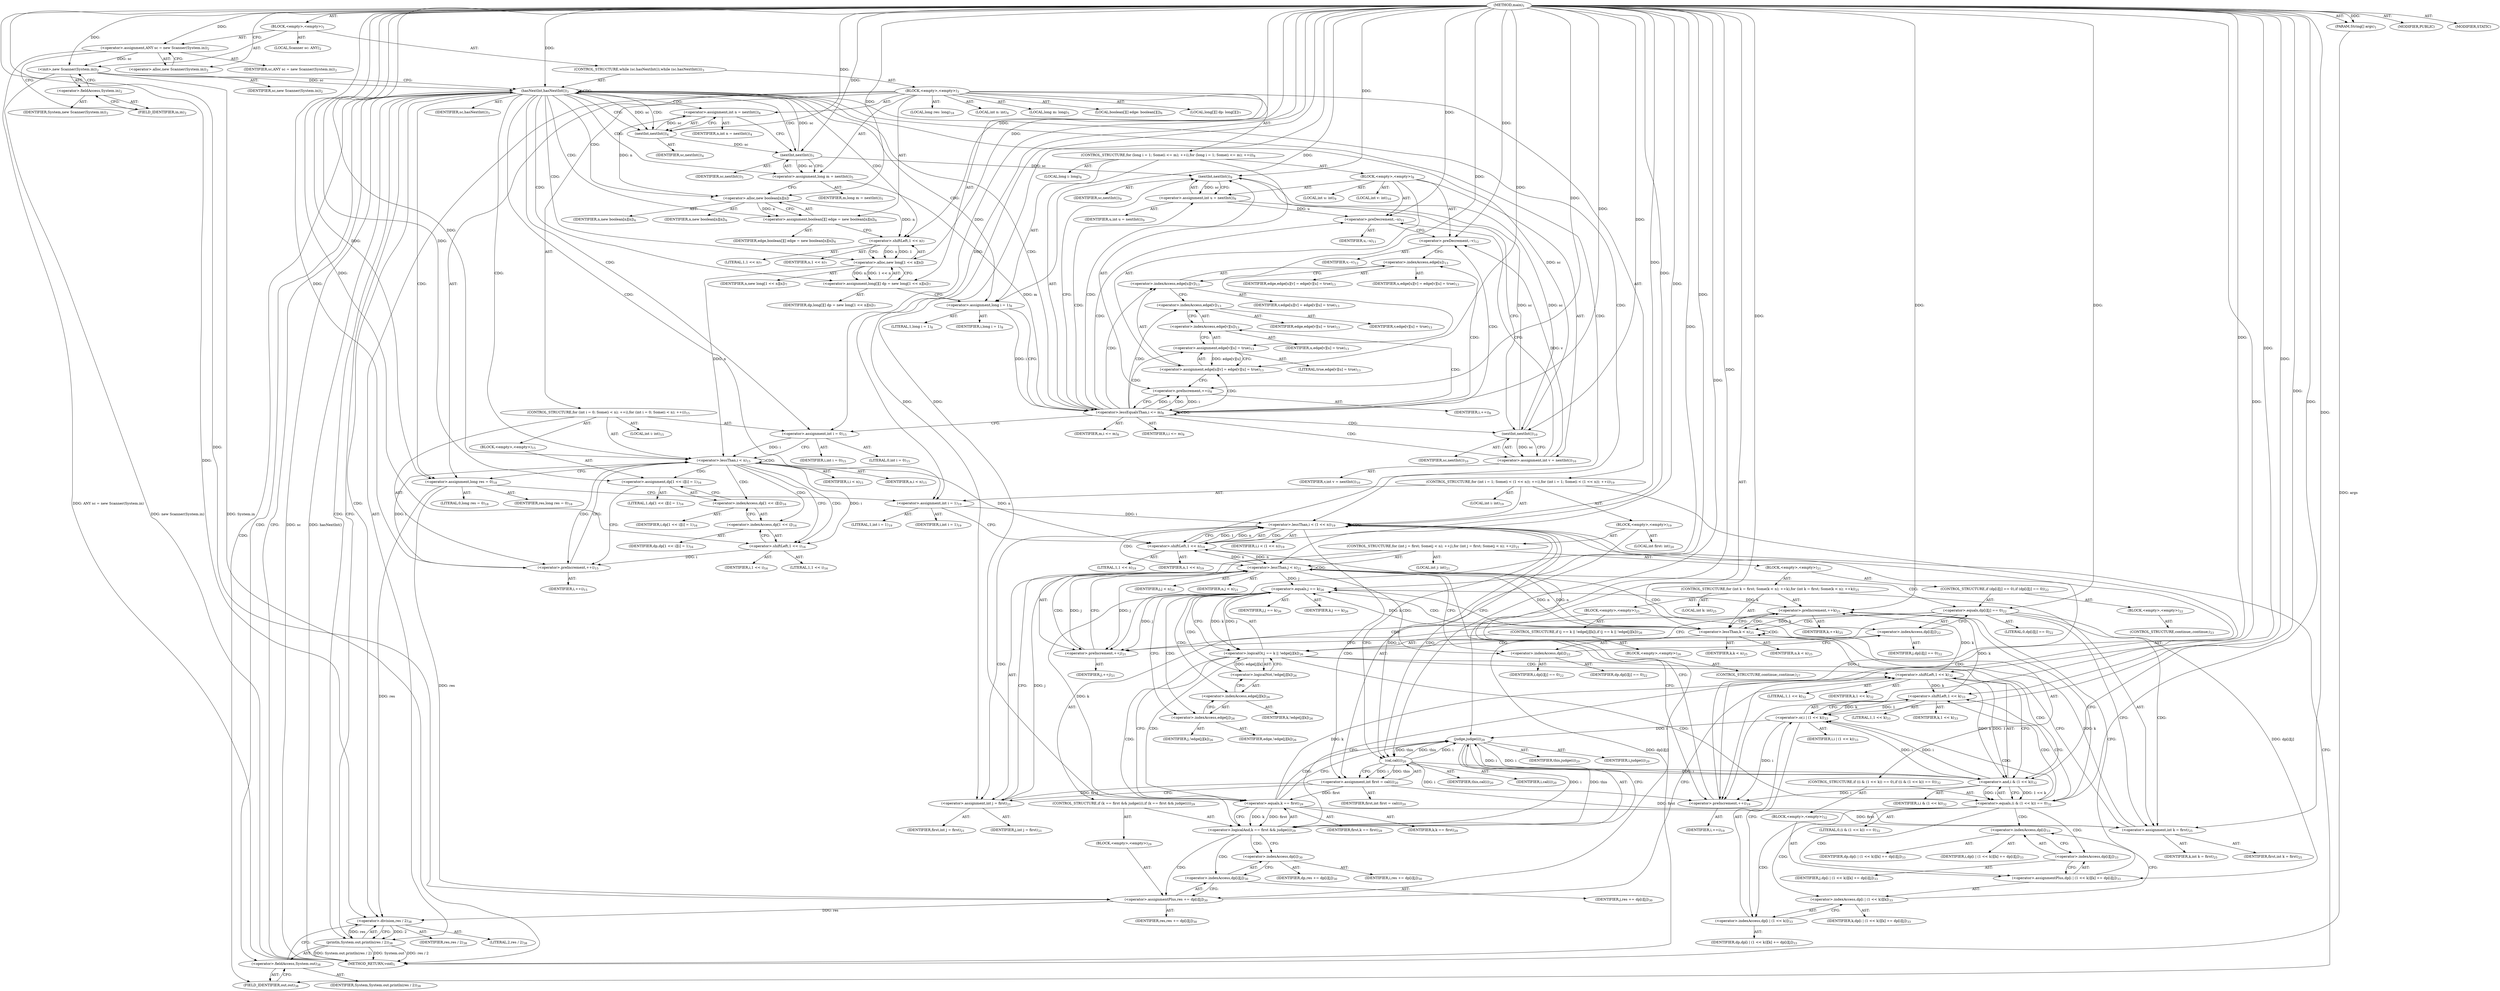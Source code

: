 digraph "main" {  
"19" [label = <(METHOD,main)<SUB>1</SUB>> ]
"20" [label = <(PARAM,String[] args)<SUB>1</SUB>> ]
"21" [label = <(BLOCK,&lt;empty&gt;,&lt;empty&gt;)<SUB>1</SUB>> ]
"4" [label = <(LOCAL,Scanner sc: ANY)<SUB>2</SUB>> ]
"22" [label = <(&lt;operator&gt;.assignment,ANY sc = new Scanner(System.in))<SUB>2</SUB>> ]
"23" [label = <(IDENTIFIER,sc,ANY sc = new Scanner(System.in))<SUB>2</SUB>> ]
"24" [label = <(&lt;operator&gt;.alloc,new Scanner(System.in))<SUB>2</SUB>> ]
"25" [label = <(&lt;init&gt;,new Scanner(System.in))<SUB>2</SUB>> ]
"3" [label = <(IDENTIFIER,sc,new Scanner(System.in))<SUB>2</SUB>> ]
"26" [label = <(&lt;operator&gt;.fieldAccess,System.in)<SUB>2</SUB>> ]
"27" [label = <(IDENTIFIER,System,new Scanner(System.in))<SUB>2</SUB>> ]
"28" [label = <(FIELD_IDENTIFIER,in,in)<SUB>2</SUB>> ]
"29" [label = <(CONTROL_STRUCTURE,while (sc.hasNextInt()),while (sc.hasNextInt()))<SUB>3</SUB>> ]
"30" [label = <(hasNextInt,hasNextInt())<SUB>3</SUB>> ]
"31" [label = <(IDENTIFIER,sc,hasNextInt())<SUB>3</SUB>> ]
"32" [label = <(BLOCK,&lt;empty&gt;,&lt;empty&gt;)<SUB>3</SUB>> ]
"33" [label = <(LOCAL,int n: int)<SUB>4</SUB>> ]
"34" [label = <(&lt;operator&gt;.assignment,int n = nextInt())<SUB>4</SUB>> ]
"35" [label = <(IDENTIFIER,n,int n = nextInt())<SUB>4</SUB>> ]
"36" [label = <(nextInt,nextInt())<SUB>4</SUB>> ]
"37" [label = <(IDENTIFIER,sc,nextInt())<SUB>4</SUB>> ]
"38" [label = <(LOCAL,long m: long)<SUB>5</SUB>> ]
"39" [label = <(&lt;operator&gt;.assignment,long m = nextInt())<SUB>5</SUB>> ]
"40" [label = <(IDENTIFIER,m,long m = nextInt())<SUB>5</SUB>> ]
"41" [label = <(nextInt,nextInt())<SUB>5</SUB>> ]
"42" [label = <(IDENTIFIER,sc,nextInt())<SUB>5</SUB>> ]
"43" [label = <(LOCAL,boolean[][] edge: boolean[][])<SUB>6</SUB>> ]
"44" [label = <(&lt;operator&gt;.assignment,boolean[][] edge = new boolean[n][n])<SUB>6</SUB>> ]
"45" [label = <(IDENTIFIER,edge,boolean[][] edge = new boolean[n][n])<SUB>6</SUB>> ]
"46" [label = <(&lt;operator&gt;.alloc,new boolean[n][n])> ]
"47" [label = <(IDENTIFIER,n,new boolean[n][n])<SUB>6</SUB>> ]
"48" [label = <(IDENTIFIER,n,new boolean[n][n])<SUB>6</SUB>> ]
"49" [label = <(LOCAL,long[][] dp: long[][])<SUB>7</SUB>> ]
"50" [label = <(&lt;operator&gt;.assignment,long[][] dp = new long[1 &lt;&lt; n][n])<SUB>7</SUB>> ]
"51" [label = <(IDENTIFIER,dp,long[][] dp = new long[1 &lt;&lt; n][n])<SUB>7</SUB>> ]
"52" [label = <(&lt;operator&gt;.alloc,new long[1 &lt;&lt; n][n])> ]
"53" [label = <(&lt;operator&gt;.shiftLeft,1 &lt;&lt; n)<SUB>7</SUB>> ]
"54" [label = <(LITERAL,1,1 &lt;&lt; n)<SUB>7</SUB>> ]
"55" [label = <(IDENTIFIER,n,1 &lt;&lt; n)<SUB>7</SUB>> ]
"56" [label = <(IDENTIFIER,n,new long[1 &lt;&lt; n][n])<SUB>7</SUB>> ]
"57" [label = <(CONTROL_STRUCTURE,for (long i = 1; Some(i &lt;= m); ++i),for (long i = 1; Some(i &lt;= m); ++i))<SUB>8</SUB>> ]
"58" [label = <(LOCAL,long i: long)<SUB>8</SUB>> ]
"59" [label = <(&lt;operator&gt;.assignment,long i = 1)<SUB>8</SUB>> ]
"60" [label = <(IDENTIFIER,i,long i = 1)<SUB>8</SUB>> ]
"61" [label = <(LITERAL,1,long i = 1)<SUB>8</SUB>> ]
"62" [label = <(&lt;operator&gt;.lessEqualsThan,i &lt;= m)<SUB>8</SUB>> ]
"63" [label = <(IDENTIFIER,i,i &lt;= m)<SUB>8</SUB>> ]
"64" [label = <(IDENTIFIER,m,i &lt;= m)<SUB>8</SUB>> ]
"65" [label = <(&lt;operator&gt;.preIncrement,++i)<SUB>8</SUB>> ]
"66" [label = <(IDENTIFIER,i,++i)<SUB>8</SUB>> ]
"67" [label = <(BLOCK,&lt;empty&gt;,&lt;empty&gt;)<SUB>8</SUB>> ]
"68" [label = <(LOCAL,int u: int)<SUB>9</SUB>> ]
"69" [label = <(&lt;operator&gt;.assignment,int u = nextInt())<SUB>9</SUB>> ]
"70" [label = <(IDENTIFIER,u,int u = nextInt())<SUB>9</SUB>> ]
"71" [label = <(nextInt,nextInt())<SUB>9</SUB>> ]
"72" [label = <(IDENTIFIER,sc,nextInt())<SUB>9</SUB>> ]
"73" [label = <(LOCAL,int v: int)<SUB>10</SUB>> ]
"74" [label = <(&lt;operator&gt;.assignment,int v = nextInt())<SUB>10</SUB>> ]
"75" [label = <(IDENTIFIER,v,int v = nextInt())<SUB>10</SUB>> ]
"76" [label = <(nextInt,nextInt())<SUB>10</SUB>> ]
"77" [label = <(IDENTIFIER,sc,nextInt())<SUB>10</SUB>> ]
"78" [label = <(&lt;operator&gt;.preDecrement,--u)<SUB>11</SUB>> ]
"79" [label = <(IDENTIFIER,u,--u)<SUB>11</SUB>> ]
"80" [label = <(&lt;operator&gt;.preDecrement,--v)<SUB>12</SUB>> ]
"81" [label = <(IDENTIFIER,v,--v)<SUB>12</SUB>> ]
"82" [label = <(&lt;operator&gt;.assignment,edge[u][v] = edge[v][u] = true)<SUB>13</SUB>> ]
"83" [label = <(&lt;operator&gt;.indexAccess,edge[u][v])<SUB>13</SUB>> ]
"84" [label = <(&lt;operator&gt;.indexAccess,edge[u])<SUB>13</SUB>> ]
"85" [label = <(IDENTIFIER,edge,edge[u][v] = edge[v][u] = true)<SUB>13</SUB>> ]
"86" [label = <(IDENTIFIER,u,edge[u][v] = edge[v][u] = true)<SUB>13</SUB>> ]
"87" [label = <(IDENTIFIER,v,edge[u][v] = edge[v][u] = true)<SUB>13</SUB>> ]
"88" [label = <(&lt;operator&gt;.assignment,edge[v][u] = true)<SUB>13</SUB>> ]
"89" [label = <(&lt;operator&gt;.indexAccess,edge[v][u])<SUB>13</SUB>> ]
"90" [label = <(&lt;operator&gt;.indexAccess,edge[v])<SUB>13</SUB>> ]
"91" [label = <(IDENTIFIER,edge,edge[v][u] = true)<SUB>13</SUB>> ]
"92" [label = <(IDENTIFIER,v,edge[v][u] = true)<SUB>13</SUB>> ]
"93" [label = <(IDENTIFIER,u,edge[v][u] = true)<SUB>13</SUB>> ]
"94" [label = <(LITERAL,true,edge[v][u] = true)<SUB>13</SUB>> ]
"95" [label = <(CONTROL_STRUCTURE,for (int i = 0; Some(i &lt; n); ++i),for (int i = 0; Some(i &lt; n); ++i))<SUB>15</SUB>> ]
"96" [label = <(LOCAL,int i: int)<SUB>15</SUB>> ]
"97" [label = <(&lt;operator&gt;.assignment,int i = 0)<SUB>15</SUB>> ]
"98" [label = <(IDENTIFIER,i,int i = 0)<SUB>15</SUB>> ]
"99" [label = <(LITERAL,0,int i = 0)<SUB>15</SUB>> ]
"100" [label = <(&lt;operator&gt;.lessThan,i &lt; n)<SUB>15</SUB>> ]
"101" [label = <(IDENTIFIER,i,i &lt; n)<SUB>15</SUB>> ]
"102" [label = <(IDENTIFIER,n,i &lt; n)<SUB>15</SUB>> ]
"103" [label = <(&lt;operator&gt;.preIncrement,++i)<SUB>15</SUB>> ]
"104" [label = <(IDENTIFIER,i,++i)<SUB>15</SUB>> ]
"105" [label = <(BLOCK,&lt;empty&gt;,&lt;empty&gt;)<SUB>15</SUB>> ]
"106" [label = <(&lt;operator&gt;.assignment,dp[1 &lt;&lt; i][i] = 1)<SUB>16</SUB>> ]
"107" [label = <(&lt;operator&gt;.indexAccess,dp[1 &lt;&lt; i][i])<SUB>16</SUB>> ]
"108" [label = <(&lt;operator&gt;.indexAccess,dp[1 &lt;&lt; i])<SUB>16</SUB>> ]
"109" [label = <(IDENTIFIER,dp,dp[1 &lt;&lt; i][i] = 1)<SUB>16</SUB>> ]
"110" [label = <(&lt;operator&gt;.shiftLeft,1 &lt;&lt; i)<SUB>16</SUB>> ]
"111" [label = <(LITERAL,1,1 &lt;&lt; i)<SUB>16</SUB>> ]
"112" [label = <(IDENTIFIER,i,1 &lt;&lt; i)<SUB>16</SUB>> ]
"113" [label = <(IDENTIFIER,i,dp[1 &lt;&lt; i][i] = 1)<SUB>16</SUB>> ]
"114" [label = <(LITERAL,1,dp[1 &lt;&lt; i][i] = 1)<SUB>16</SUB>> ]
"115" [label = <(LOCAL,long res: long)<SUB>18</SUB>> ]
"116" [label = <(&lt;operator&gt;.assignment,long res = 0)<SUB>18</SUB>> ]
"117" [label = <(IDENTIFIER,res,long res = 0)<SUB>18</SUB>> ]
"118" [label = <(LITERAL,0,long res = 0)<SUB>18</SUB>> ]
"119" [label = <(CONTROL_STRUCTURE,for (int i = 1; Some(i &lt; (1 &lt;&lt; n)); ++i),for (int i = 1; Some(i &lt; (1 &lt;&lt; n)); ++i))<SUB>19</SUB>> ]
"120" [label = <(LOCAL,int i: int)<SUB>19</SUB>> ]
"121" [label = <(&lt;operator&gt;.assignment,int i = 1)<SUB>19</SUB>> ]
"122" [label = <(IDENTIFIER,i,int i = 1)<SUB>19</SUB>> ]
"123" [label = <(LITERAL,1,int i = 1)<SUB>19</SUB>> ]
"124" [label = <(&lt;operator&gt;.lessThan,i &lt; (1 &lt;&lt; n))<SUB>19</SUB>> ]
"125" [label = <(IDENTIFIER,i,i &lt; (1 &lt;&lt; n))<SUB>19</SUB>> ]
"126" [label = <(&lt;operator&gt;.shiftLeft,1 &lt;&lt; n)<SUB>19</SUB>> ]
"127" [label = <(LITERAL,1,1 &lt;&lt; n)<SUB>19</SUB>> ]
"128" [label = <(IDENTIFIER,n,1 &lt;&lt; n)<SUB>19</SUB>> ]
"129" [label = <(&lt;operator&gt;.preIncrement,++i)<SUB>19</SUB>> ]
"130" [label = <(IDENTIFIER,i,++i)<SUB>19</SUB>> ]
"131" [label = <(BLOCK,&lt;empty&gt;,&lt;empty&gt;)<SUB>19</SUB>> ]
"132" [label = <(LOCAL,int first: int)<SUB>20</SUB>> ]
"133" [label = <(&lt;operator&gt;.assignment,int first = cal(i))<SUB>20</SUB>> ]
"134" [label = <(IDENTIFIER,first,int first = cal(i))<SUB>20</SUB>> ]
"135" [label = <(cal,cal(i))<SUB>20</SUB>> ]
"136" [label = <(IDENTIFIER,this,cal(i))<SUB>20</SUB>> ]
"137" [label = <(IDENTIFIER,i,cal(i))<SUB>20</SUB>> ]
"138" [label = <(CONTROL_STRUCTURE,for (int j = first; Some(j &lt; n); ++j),for (int j = first; Some(j &lt; n); ++j))<SUB>21</SUB>> ]
"139" [label = <(LOCAL,int j: int)<SUB>21</SUB>> ]
"140" [label = <(&lt;operator&gt;.assignment,int j = first)<SUB>21</SUB>> ]
"141" [label = <(IDENTIFIER,j,int j = first)<SUB>21</SUB>> ]
"142" [label = <(IDENTIFIER,first,int j = first)<SUB>21</SUB>> ]
"143" [label = <(&lt;operator&gt;.lessThan,j &lt; n)<SUB>21</SUB>> ]
"144" [label = <(IDENTIFIER,j,j &lt; n)<SUB>21</SUB>> ]
"145" [label = <(IDENTIFIER,n,j &lt; n)<SUB>21</SUB>> ]
"146" [label = <(&lt;operator&gt;.preIncrement,++j)<SUB>21</SUB>> ]
"147" [label = <(IDENTIFIER,j,++j)<SUB>21</SUB>> ]
"148" [label = <(BLOCK,&lt;empty&gt;,&lt;empty&gt;)<SUB>21</SUB>> ]
"149" [label = <(CONTROL_STRUCTURE,if (dp[i][j] == 0),if (dp[i][j] == 0))<SUB>22</SUB>> ]
"150" [label = <(&lt;operator&gt;.equals,dp[i][j] == 0)<SUB>22</SUB>> ]
"151" [label = <(&lt;operator&gt;.indexAccess,dp[i][j])<SUB>22</SUB>> ]
"152" [label = <(&lt;operator&gt;.indexAccess,dp[i])<SUB>22</SUB>> ]
"153" [label = <(IDENTIFIER,dp,dp[i][j] == 0)<SUB>22</SUB>> ]
"154" [label = <(IDENTIFIER,i,dp[i][j] == 0)<SUB>22</SUB>> ]
"155" [label = <(IDENTIFIER,j,dp[i][j] == 0)<SUB>22</SUB>> ]
"156" [label = <(LITERAL,0,dp[i][j] == 0)<SUB>22</SUB>> ]
"157" [label = <(BLOCK,&lt;empty&gt;,&lt;empty&gt;)<SUB>22</SUB>> ]
"158" [label = <(CONTROL_STRUCTURE,continue;,continue;)<SUB>23</SUB>> ]
"159" [label = <(CONTROL_STRUCTURE,for (int k = first; Some(k &lt; n); ++k),for (int k = first; Some(k &lt; n); ++k))<SUB>25</SUB>> ]
"160" [label = <(LOCAL,int k: int)<SUB>25</SUB>> ]
"161" [label = <(&lt;operator&gt;.assignment,int k = first)<SUB>25</SUB>> ]
"162" [label = <(IDENTIFIER,k,int k = first)<SUB>25</SUB>> ]
"163" [label = <(IDENTIFIER,first,int k = first)<SUB>25</SUB>> ]
"164" [label = <(&lt;operator&gt;.lessThan,k &lt; n)<SUB>25</SUB>> ]
"165" [label = <(IDENTIFIER,k,k &lt; n)<SUB>25</SUB>> ]
"166" [label = <(IDENTIFIER,n,k &lt; n)<SUB>25</SUB>> ]
"167" [label = <(&lt;operator&gt;.preIncrement,++k)<SUB>25</SUB>> ]
"168" [label = <(IDENTIFIER,k,++k)<SUB>25</SUB>> ]
"169" [label = <(BLOCK,&lt;empty&gt;,&lt;empty&gt;)<SUB>25</SUB>> ]
"170" [label = <(CONTROL_STRUCTURE,if (j == k || !edge[j][k]),if (j == k || !edge[j][k]))<SUB>26</SUB>> ]
"171" [label = <(&lt;operator&gt;.logicalOr,j == k || !edge[j][k])<SUB>26</SUB>> ]
"172" [label = <(&lt;operator&gt;.equals,j == k)<SUB>26</SUB>> ]
"173" [label = <(IDENTIFIER,j,j == k)<SUB>26</SUB>> ]
"174" [label = <(IDENTIFIER,k,j == k)<SUB>26</SUB>> ]
"175" [label = <(&lt;operator&gt;.logicalNot,!edge[j][k])<SUB>26</SUB>> ]
"176" [label = <(&lt;operator&gt;.indexAccess,edge[j][k])<SUB>26</SUB>> ]
"177" [label = <(&lt;operator&gt;.indexAccess,edge[j])<SUB>26</SUB>> ]
"178" [label = <(IDENTIFIER,edge,!edge[j][k])<SUB>26</SUB>> ]
"179" [label = <(IDENTIFIER,j,!edge[j][k])<SUB>26</SUB>> ]
"180" [label = <(IDENTIFIER,k,!edge[j][k])<SUB>26</SUB>> ]
"181" [label = <(BLOCK,&lt;empty&gt;,&lt;empty&gt;)<SUB>26</SUB>> ]
"182" [label = <(CONTROL_STRUCTURE,continue;,continue;)<SUB>27</SUB>> ]
"183" [label = <(CONTROL_STRUCTURE,if (k == first &amp;&amp; judge(i)),if (k == first &amp;&amp; judge(i)))<SUB>29</SUB>> ]
"184" [label = <(&lt;operator&gt;.logicalAnd,k == first &amp;&amp; judge(i))<SUB>29</SUB>> ]
"185" [label = <(&lt;operator&gt;.equals,k == first)<SUB>29</SUB>> ]
"186" [label = <(IDENTIFIER,k,k == first)<SUB>29</SUB>> ]
"187" [label = <(IDENTIFIER,first,k == first)<SUB>29</SUB>> ]
"188" [label = <(judge,judge(i))<SUB>29</SUB>> ]
"189" [label = <(IDENTIFIER,this,judge(i))<SUB>29</SUB>> ]
"190" [label = <(IDENTIFIER,i,judge(i))<SUB>29</SUB>> ]
"191" [label = <(BLOCK,&lt;empty&gt;,&lt;empty&gt;)<SUB>29</SUB>> ]
"192" [label = <(&lt;operator&gt;.assignmentPlus,res += dp[i][j])<SUB>30</SUB>> ]
"193" [label = <(IDENTIFIER,res,res += dp[i][j])<SUB>30</SUB>> ]
"194" [label = <(&lt;operator&gt;.indexAccess,dp[i][j])<SUB>30</SUB>> ]
"195" [label = <(&lt;operator&gt;.indexAccess,dp[i])<SUB>30</SUB>> ]
"196" [label = <(IDENTIFIER,dp,res += dp[i][j])<SUB>30</SUB>> ]
"197" [label = <(IDENTIFIER,i,res += dp[i][j])<SUB>30</SUB>> ]
"198" [label = <(IDENTIFIER,j,res += dp[i][j])<SUB>30</SUB>> ]
"199" [label = <(CONTROL_STRUCTURE,if ((i &amp; (1 &lt;&lt; k)) == 0),if ((i &amp; (1 &lt;&lt; k)) == 0))<SUB>32</SUB>> ]
"200" [label = <(&lt;operator&gt;.equals,(i &amp; (1 &lt;&lt; k)) == 0)<SUB>32</SUB>> ]
"201" [label = <(&lt;operator&gt;.and,i &amp; (1 &lt;&lt; k))<SUB>32</SUB>> ]
"202" [label = <(IDENTIFIER,i,i &amp; (1 &lt;&lt; k))<SUB>32</SUB>> ]
"203" [label = <(&lt;operator&gt;.shiftLeft,1 &lt;&lt; k)<SUB>32</SUB>> ]
"204" [label = <(LITERAL,1,1 &lt;&lt; k)<SUB>32</SUB>> ]
"205" [label = <(IDENTIFIER,k,1 &lt;&lt; k)<SUB>32</SUB>> ]
"206" [label = <(LITERAL,0,(i &amp; (1 &lt;&lt; k)) == 0)<SUB>32</SUB>> ]
"207" [label = <(BLOCK,&lt;empty&gt;,&lt;empty&gt;)<SUB>32</SUB>> ]
"208" [label = <(&lt;operator&gt;.assignmentPlus,dp[i | (1 &lt;&lt; k)][k] += dp[i][j])<SUB>33</SUB>> ]
"209" [label = <(&lt;operator&gt;.indexAccess,dp[i | (1 &lt;&lt; k)][k])<SUB>33</SUB>> ]
"210" [label = <(&lt;operator&gt;.indexAccess,dp[i | (1 &lt;&lt; k)])<SUB>33</SUB>> ]
"211" [label = <(IDENTIFIER,dp,dp[i | (1 &lt;&lt; k)][k] += dp[i][j])<SUB>33</SUB>> ]
"212" [label = <(&lt;operator&gt;.or,i | (1 &lt;&lt; k))<SUB>33</SUB>> ]
"213" [label = <(IDENTIFIER,i,i | (1 &lt;&lt; k))<SUB>33</SUB>> ]
"214" [label = <(&lt;operator&gt;.shiftLeft,1 &lt;&lt; k)<SUB>33</SUB>> ]
"215" [label = <(LITERAL,1,1 &lt;&lt; k)<SUB>33</SUB>> ]
"216" [label = <(IDENTIFIER,k,1 &lt;&lt; k)<SUB>33</SUB>> ]
"217" [label = <(IDENTIFIER,k,dp[i | (1 &lt;&lt; k)][k] += dp[i][j])<SUB>33</SUB>> ]
"218" [label = <(&lt;operator&gt;.indexAccess,dp[i][j])<SUB>33</SUB>> ]
"219" [label = <(&lt;operator&gt;.indexAccess,dp[i])<SUB>33</SUB>> ]
"220" [label = <(IDENTIFIER,dp,dp[i | (1 &lt;&lt; k)][k] += dp[i][j])<SUB>33</SUB>> ]
"221" [label = <(IDENTIFIER,i,dp[i | (1 &lt;&lt; k)][k] += dp[i][j])<SUB>33</SUB>> ]
"222" [label = <(IDENTIFIER,j,dp[i | (1 &lt;&lt; k)][k] += dp[i][j])<SUB>33</SUB>> ]
"223" [label = <(println,System.out.println(res / 2))<SUB>38</SUB>> ]
"224" [label = <(&lt;operator&gt;.fieldAccess,System.out)<SUB>38</SUB>> ]
"225" [label = <(IDENTIFIER,System,System.out.println(res / 2))<SUB>38</SUB>> ]
"226" [label = <(FIELD_IDENTIFIER,out,out)<SUB>38</SUB>> ]
"227" [label = <(&lt;operator&gt;.division,res / 2)<SUB>38</SUB>> ]
"228" [label = <(IDENTIFIER,res,res / 2)<SUB>38</SUB>> ]
"229" [label = <(LITERAL,2,res / 2)<SUB>38</SUB>> ]
"230" [label = <(MODIFIER,PUBLIC)> ]
"231" [label = <(MODIFIER,STATIC)> ]
"232" [label = <(METHOD_RETURN,void)<SUB>1</SUB>> ]
  "19" -> "20"  [ label = "AST: "] 
  "19" -> "21"  [ label = "AST: "] 
  "19" -> "230"  [ label = "AST: "] 
  "19" -> "231"  [ label = "AST: "] 
  "19" -> "232"  [ label = "AST: "] 
  "21" -> "4"  [ label = "AST: "] 
  "21" -> "22"  [ label = "AST: "] 
  "21" -> "25"  [ label = "AST: "] 
  "21" -> "29"  [ label = "AST: "] 
  "22" -> "23"  [ label = "AST: "] 
  "22" -> "24"  [ label = "AST: "] 
  "25" -> "3"  [ label = "AST: "] 
  "25" -> "26"  [ label = "AST: "] 
  "26" -> "27"  [ label = "AST: "] 
  "26" -> "28"  [ label = "AST: "] 
  "29" -> "30"  [ label = "AST: "] 
  "29" -> "32"  [ label = "AST: "] 
  "30" -> "31"  [ label = "AST: "] 
  "32" -> "33"  [ label = "AST: "] 
  "32" -> "34"  [ label = "AST: "] 
  "32" -> "38"  [ label = "AST: "] 
  "32" -> "39"  [ label = "AST: "] 
  "32" -> "43"  [ label = "AST: "] 
  "32" -> "44"  [ label = "AST: "] 
  "32" -> "49"  [ label = "AST: "] 
  "32" -> "50"  [ label = "AST: "] 
  "32" -> "57"  [ label = "AST: "] 
  "32" -> "95"  [ label = "AST: "] 
  "32" -> "115"  [ label = "AST: "] 
  "32" -> "116"  [ label = "AST: "] 
  "32" -> "119"  [ label = "AST: "] 
  "32" -> "223"  [ label = "AST: "] 
  "34" -> "35"  [ label = "AST: "] 
  "34" -> "36"  [ label = "AST: "] 
  "36" -> "37"  [ label = "AST: "] 
  "39" -> "40"  [ label = "AST: "] 
  "39" -> "41"  [ label = "AST: "] 
  "41" -> "42"  [ label = "AST: "] 
  "44" -> "45"  [ label = "AST: "] 
  "44" -> "46"  [ label = "AST: "] 
  "46" -> "47"  [ label = "AST: "] 
  "46" -> "48"  [ label = "AST: "] 
  "50" -> "51"  [ label = "AST: "] 
  "50" -> "52"  [ label = "AST: "] 
  "52" -> "53"  [ label = "AST: "] 
  "52" -> "56"  [ label = "AST: "] 
  "53" -> "54"  [ label = "AST: "] 
  "53" -> "55"  [ label = "AST: "] 
  "57" -> "58"  [ label = "AST: "] 
  "57" -> "59"  [ label = "AST: "] 
  "57" -> "62"  [ label = "AST: "] 
  "57" -> "65"  [ label = "AST: "] 
  "57" -> "67"  [ label = "AST: "] 
  "59" -> "60"  [ label = "AST: "] 
  "59" -> "61"  [ label = "AST: "] 
  "62" -> "63"  [ label = "AST: "] 
  "62" -> "64"  [ label = "AST: "] 
  "65" -> "66"  [ label = "AST: "] 
  "67" -> "68"  [ label = "AST: "] 
  "67" -> "69"  [ label = "AST: "] 
  "67" -> "73"  [ label = "AST: "] 
  "67" -> "74"  [ label = "AST: "] 
  "67" -> "78"  [ label = "AST: "] 
  "67" -> "80"  [ label = "AST: "] 
  "67" -> "82"  [ label = "AST: "] 
  "69" -> "70"  [ label = "AST: "] 
  "69" -> "71"  [ label = "AST: "] 
  "71" -> "72"  [ label = "AST: "] 
  "74" -> "75"  [ label = "AST: "] 
  "74" -> "76"  [ label = "AST: "] 
  "76" -> "77"  [ label = "AST: "] 
  "78" -> "79"  [ label = "AST: "] 
  "80" -> "81"  [ label = "AST: "] 
  "82" -> "83"  [ label = "AST: "] 
  "82" -> "88"  [ label = "AST: "] 
  "83" -> "84"  [ label = "AST: "] 
  "83" -> "87"  [ label = "AST: "] 
  "84" -> "85"  [ label = "AST: "] 
  "84" -> "86"  [ label = "AST: "] 
  "88" -> "89"  [ label = "AST: "] 
  "88" -> "94"  [ label = "AST: "] 
  "89" -> "90"  [ label = "AST: "] 
  "89" -> "93"  [ label = "AST: "] 
  "90" -> "91"  [ label = "AST: "] 
  "90" -> "92"  [ label = "AST: "] 
  "95" -> "96"  [ label = "AST: "] 
  "95" -> "97"  [ label = "AST: "] 
  "95" -> "100"  [ label = "AST: "] 
  "95" -> "103"  [ label = "AST: "] 
  "95" -> "105"  [ label = "AST: "] 
  "97" -> "98"  [ label = "AST: "] 
  "97" -> "99"  [ label = "AST: "] 
  "100" -> "101"  [ label = "AST: "] 
  "100" -> "102"  [ label = "AST: "] 
  "103" -> "104"  [ label = "AST: "] 
  "105" -> "106"  [ label = "AST: "] 
  "106" -> "107"  [ label = "AST: "] 
  "106" -> "114"  [ label = "AST: "] 
  "107" -> "108"  [ label = "AST: "] 
  "107" -> "113"  [ label = "AST: "] 
  "108" -> "109"  [ label = "AST: "] 
  "108" -> "110"  [ label = "AST: "] 
  "110" -> "111"  [ label = "AST: "] 
  "110" -> "112"  [ label = "AST: "] 
  "116" -> "117"  [ label = "AST: "] 
  "116" -> "118"  [ label = "AST: "] 
  "119" -> "120"  [ label = "AST: "] 
  "119" -> "121"  [ label = "AST: "] 
  "119" -> "124"  [ label = "AST: "] 
  "119" -> "129"  [ label = "AST: "] 
  "119" -> "131"  [ label = "AST: "] 
  "121" -> "122"  [ label = "AST: "] 
  "121" -> "123"  [ label = "AST: "] 
  "124" -> "125"  [ label = "AST: "] 
  "124" -> "126"  [ label = "AST: "] 
  "126" -> "127"  [ label = "AST: "] 
  "126" -> "128"  [ label = "AST: "] 
  "129" -> "130"  [ label = "AST: "] 
  "131" -> "132"  [ label = "AST: "] 
  "131" -> "133"  [ label = "AST: "] 
  "131" -> "138"  [ label = "AST: "] 
  "133" -> "134"  [ label = "AST: "] 
  "133" -> "135"  [ label = "AST: "] 
  "135" -> "136"  [ label = "AST: "] 
  "135" -> "137"  [ label = "AST: "] 
  "138" -> "139"  [ label = "AST: "] 
  "138" -> "140"  [ label = "AST: "] 
  "138" -> "143"  [ label = "AST: "] 
  "138" -> "146"  [ label = "AST: "] 
  "138" -> "148"  [ label = "AST: "] 
  "140" -> "141"  [ label = "AST: "] 
  "140" -> "142"  [ label = "AST: "] 
  "143" -> "144"  [ label = "AST: "] 
  "143" -> "145"  [ label = "AST: "] 
  "146" -> "147"  [ label = "AST: "] 
  "148" -> "149"  [ label = "AST: "] 
  "148" -> "159"  [ label = "AST: "] 
  "149" -> "150"  [ label = "AST: "] 
  "149" -> "157"  [ label = "AST: "] 
  "150" -> "151"  [ label = "AST: "] 
  "150" -> "156"  [ label = "AST: "] 
  "151" -> "152"  [ label = "AST: "] 
  "151" -> "155"  [ label = "AST: "] 
  "152" -> "153"  [ label = "AST: "] 
  "152" -> "154"  [ label = "AST: "] 
  "157" -> "158"  [ label = "AST: "] 
  "159" -> "160"  [ label = "AST: "] 
  "159" -> "161"  [ label = "AST: "] 
  "159" -> "164"  [ label = "AST: "] 
  "159" -> "167"  [ label = "AST: "] 
  "159" -> "169"  [ label = "AST: "] 
  "161" -> "162"  [ label = "AST: "] 
  "161" -> "163"  [ label = "AST: "] 
  "164" -> "165"  [ label = "AST: "] 
  "164" -> "166"  [ label = "AST: "] 
  "167" -> "168"  [ label = "AST: "] 
  "169" -> "170"  [ label = "AST: "] 
  "169" -> "183"  [ label = "AST: "] 
  "169" -> "199"  [ label = "AST: "] 
  "170" -> "171"  [ label = "AST: "] 
  "170" -> "181"  [ label = "AST: "] 
  "171" -> "172"  [ label = "AST: "] 
  "171" -> "175"  [ label = "AST: "] 
  "172" -> "173"  [ label = "AST: "] 
  "172" -> "174"  [ label = "AST: "] 
  "175" -> "176"  [ label = "AST: "] 
  "176" -> "177"  [ label = "AST: "] 
  "176" -> "180"  [ label = "AST: "] 
  "177" -> "178"  [ label = "AST: "] 
  "177" -> "179"  [ label = "AST: "] 
  "181" -> "182"  [ label = "AST: "] 
  "183" -> "184"  [ label = "AST: "] 
  "183" -> "191"  [ label = "AST: "] 
  "184" -> "185"  [ label = "AST: "] 
  "184" -> "188"  [ label = "AST: "] 
  "185" -> "186"  [ label = "AST: "] 
  "185" -> "187"  [ label = "AST: "] 
  "188" -> "189"  [ label = "AST: "] 
  "188" -> "190"  [ label = "AST: "] 
  "191" -> "192"  [ label = "AST: "] 
  "192" -> "193"  [ label = "AST: "] 
  "192" -> "194"  [ label = "AST: "] 
  "194" -> "195"  [ label = "AST: "] 
  "194" -> "198"  [ label = "AST: "] 
  "195" -> "196"  [ label = "AST: "] 
  "195" -> "197"  [ label = "AST: "] 
  "199" -> "200"  [ label = "AST: "] 
  "199" -> "207"  [ label = "AST: "] 
  "200" -> "201"  [ label = "AST: "] 
  "200" -> "206"  [ label = "AST: "] 
  "201" -> "202"  [ label = "AST: "] 
  "201" -> "203"  [ label = "AST: "] 
  "203" -> "204"  [ label = "AST: "] 
  "203" -> "205"  [ label = "AST: "] 
  "207" -> "208"  [ label = "AST: "] 
  "208" -> "209"  [ label = "AST: "] 
  "208" -> "218"  [ label = "AST: "] 
  "209" -> "210"  [ label = "AST: "] 
  "209" -> "217"  [ label = "AST: "] 
  "210" -> "211"  [ label = "AST: "] 
  "210" -> "212"  [ label = "AST: "] 
  "212" -> "213"  [ label = "AST: "] 
  "212" -> "214"  [ label = "AST: "] 
  "214" -> "215"  [ label = "AST: "] 
  "214" -> "216"  [ label = "AST: "] 
  "218" -> "219"  [ label = "AST: "] 
  "218" -> "222"  [ label = "AST: "] 
  "219" -> "220"  [ label = "AST: "] 
  "219" -> "221"  [ label = "AST: "] 
  "223" -> "224"  [ label = "AST: "] 
  "223" -> "227"  [ label = "AST: "] 
  "224" -> "225"  [ label = "AST: "] 
  "224" -> "226"  [ label = "AST: "] 
  "227" -> "228"  [ label = "AST: "] 
  "227" -> "229"  [ label = "AST: "] 
  "22" -> "28"  [ label = "CFG: "] 
  "25" -> "30"  [ label = "CFG: "] 
  "24" -> "22"  [ label = "CFG: "] 
  "26" -> "25"  [ label = "CFG: "] 
  "30" -> "232"  [ label = "CFG: "] 
  "30" -> "36"  [ label = "CFG: "] 
  "28" -> "26"  [ label = "CFG: "] 
  "34" -> "41"  [ label = "CFG: "] 
  "39" -> "46"  [ label = "CFG: "] 
  "44" -> "53"  [ label = "CFG: "] 
  "50" -> "59"  [ label = "CFG: "] 
  "116" -> "121"  [ label = "CFG: "] 
  "223" -> "30"  [ label = "CFG: "] 
  "36" -> "34"  [ label = "CFG: "] 
  "41" -> "39"  [ label = "CFG: "] 
  "46" -> "44"  [ label = "CFG: "] 
  "52" -> "50"  [ label = "CFG: "] 
  "59" -> "62"  [ label = "CFG: "] 
  "62" -> "71"  [ label = "CFG: "] 
  "62" -> "97"  [ label = "CFG: "] 
  "65" -> "62"  [ label = "CFG: "] 
  "97" -> "100"  [ label = "CFG: "] 
  "100" -> "110"  [ label = "CFG: "] 
  "100" -> "116"  [ label = "CFG: "] 
  "103" -> "100"  [ label = "CFG: "] 
  "121" -> "126"  [ label = "CFG: "] 
  "124" -> "135"  [ label = "CFG: "] 
  "124" -> "226"  [ label = "CFG: "] 
  "129" -> "126"  [ label = "CFG: "] 
  "224" -> "227"  [ label = "CFG: "] 
  "227" -> "223"  [ label = "CFG: "] 
  "53" -> "52"  [ label = "CFG: "] 
  "69" -> "76"  [ label = "CFG: "] 
  "74" -> "78"  [ label = "CFG: "] 
  "78" -> "80"  [ label = "CFG: "] 
  "80" -> "84"  [ label = "CFG: "] 
  "82" -> "65"  [ label = "CFG: "] 
  "106" -> "103"  [ label = "CFG: "] 
  "126" -> "124"  [ label = "CFG: "] 
  "133" -> "140"  [ label = "CFG: "] 
  "226" -> "224"  [ label = "CFG: "] 
  "71" -> "69"  [ label = "CFG: "] 
  "76" -> "74"  [ label = "CFG: "] 
  "83" -> "90"  [ label = "CFG: "] 
  "88" -> "82"  [ label = "CFG: "] 
  "107" -> "106"  [ label = "CFG: "] 
  "135" -> "133"  [ label = "CFG: "] 
  "140" -> "143"  [ label = "CFG: "] 
  "143" -> "152"  [ label = "CFG: "] 
  "143" -> "129"  [ label = "CFG: "] 
  "146" -> "143"  [ label = "CFG: "] 
  "84" -> "83"  [ label = "CFG: "] 
  "89" -> "88"  [ label = "CFG: "] 
  "108" -> "107"  [ label = "CFG: "] 
  "90" -> "89"  [ label = "CFG: "] 
  "110" -> "108"  [ label = "CFG: "] 
  "150" -> "146"  [ label = "CFG: "] 
  "150" -> "161"  [ label = "CFG: "] 
  "161" -> "164"  [ label = "CFG: "] 
  "164" -> "172"  [ label = "CFG: "] 
  "164" -> "146"  [ label = "CFG: "] 
  "167" -> "164"  [ label = "CFG: "] 
  "151" -> "150"  [ label = "CFG: "] 
  "152" -> "151"  [ label = "CFG: "] 
  "171" -> "167"  [ label = "CFG: "] 
  "171" -> "185"  [ label = "CFG: "] 
  "184" -> "195"  [ label = "CFG: "] 
  "184" -> "203"  [ label = "CFG: "] 
  "200" -> "214"  [ label = "CFG: "] 
  "200" -> "167"  [ label = "CFG: "] 
  "172" -> "171"  [ label = "CFG: "] 
  "172" -> "177"  [ label = "CFG: "] 
  "175" -> "171"  [ label = "CFG: "] 
  "185" -> "184"  [ label = "CFG: "] 
  "185" -> "188"  [ label = "CFG: "] 
  "188" -> "184"  [ label = "CFG: "] 
  "192" -> "203"  [ label = "CFG: "] 
  "201" -> "200"  [ label = "CFG: "] 
  "208" -> "167"  [ label = "CFG: "] 
  "176" -> "175"  [ label = "CFG: "] 
  "194" -> "192"  [ label = "CFG: "] 
  "203" -> "201"  [ label = "CFG: "] 
  "209" -> "219"  [ label = "CFG: "] 
  "218" -> "208"  [ label = "CFG: "] 
  "177" -> "176"  [ label = "CFG: "] 
  "195" -> "194"  [ label = "CFG: "] 
  "210" -> "209"  [ label = "CFG: "] 
  "219" -> "218"  [ label = "CFG: "] 
  "212" -> "210"  [ label = "CFG: "] 
  "214" -> "212"  [ label = "CFG: "] 
  "19" -> "24"  [ label = "CFG: "] 
  "20" -> "232"  [ label = "DDG: args"] 
  "22" -> "232"  [ label = "DDG: ANY sc = new Scanner(System.in)"] 
  "25" -> "232"  [ label = "DDG: System.in"] 
  "25" -> "232"  [ label = "DDG: new Scanner(System.in)"] 
  "30" -> "232"  [ label = "DDG: sc"] 
  "30" -> "232"  [ label = "DDG: hasNextInt()"] 
  "223" -> "232"  [ label = "DDG: System.out"] 
  "223" -> "232"  [ label = "DDG: res / 2"] 
  "223" -> "232"  [ label = "DDG: System.out.println(res / 2)"] 
  "19" -> "20"  [ label = "DDG: "] 
  "19" -> "22"  [ label = "DDG: "] 
  "22" -> "25"  [ label = "DDG: sc"] 
  "19" -> "25"  [ label = "DDG: "] 
  "25" -> "30"  [ label = "DDG: sc"] 
  "41" -> "30"  [ label = "DDG: sc"] 
  "76" -> "30"  [ label = "DDG: sc"] 
  "19" -> "30"  [ label = "DDG: "] 
  "36" -> "34"  [ label = "DDG: sc"] 
  "41" -> "39"  [ label = "DDG: sc"] 
  "46" -> "44"  [ label = "DDG: n"] 
  "52" -> "50"  [ label = "DDG: 1 &lt;&lt; n"] 
  "52" -> "50"  [ label = "DDG: n"] 
  "19" -> "116"  [ label = "DDG: "] 
  "19" -> "59"  [ label = "DDG: "] 
  "19" -> "97"  [ label = "DDG: "] 
  "19" -> "121"  [ label = "DDG: "] 
  "227" -> "223"  [ label = "DDG: res"] 
  "227" -> "223"  [ label = "DDG: 2"] 
  "30" -> "36"  [ label = "DDG: sc"] 
  "19" -> "36"  [ label = "DDG: "] 
  "36" -> "41"  [ label = "DDG: sc"] 
  "19" -> "41"  [ label = "DDG: "] 
  "34" -> "46"  [ label = "DDG: n"] 
  "19" -> "46"  [ label = "DDG: "] 
  "53" -> "52"  [ label = "DDG: 1"] 
  "53" -> "52"  [ label = "DDG: n"] 
  "19" -> "52"  [ label = "DDG: "] 
  "59" -> "62"  [ label = "DDG: i"] 
  "65" -> "62"  [ label = "DDG: i"] 
  "19" -> "62"  [ label = "DDG: "] 
  "39" -> "62"  [ label = "DDG: m"] 
  "62" -> "65"  [ label = "DDG: i"] 
  "19" -> "65"  [ label = "DDG: "] 
  "71" -> "69"  [ label = "DDG: sc"] 
  "76" -> "74"  [ label = "DDG: sc"] 
  "88" -> "82"  [ label = "DDG: edge[v][u]"] 
  "19" -> "82"  [ label = "DDG: "] 
  "97" -> "100"  [ label = "DDG: i"] 
  "103" -> "100"  [ label = "DDG: i"] 
  "19" -> "100"  [ label = "DDG: "] 
  "52" -> "100"  [ label = "DDG: n"] 
  "110" -> "103"  [ label = "DDG: i"] 
  "19" -> "103"  [ label = "DDG: "] 
  "19" -> "106"  [ label = "DDG: "] 
  "121" -> "124"  [ label = "DDG: i"] 
  "129" -> "124"  [ label = "DDG: i"] 
  "19" -> "124"  [ label = "DDG: "] 
  "126" -> "124"  [ label = "DDG: 1"] 
  "126" -> "124"  [ label = "DDG: n"] 
  "135" -> "129"  [ label = "DDG: i"] 
  "201" -> "129"  [ label = "DDG: i"] 
  "212" -> "129"  [ label = "DDG: i"] 
  "19" -> "129"  [ label = "DDG: "] 
  "135" -> "133"  [ label = "DDG: this"] 
  "135" -> "133"  [ label = "DDG: i"] 
  "116" -> "227"  [ label = "DDG: res"] 
  "192" -> "227"  [ label = "DDG: res"] 
  "19" -> "227"  [ label = "DDG: "] 
  "19" -> "53"  [ label = "DDG: "] 
  "46" -> "53"  [ label = "DDG: n"] 
  "69" -> "78"  [ label = "DDG: u"] 
  "19" -> "78"  [ label = "DDG: "] 
  "74" -> "80"  [ label = "DDG: v"] 
  "19" -> "80"  [ label = "DDG: "] 
  "19" -> "126"  [ label = "DDG: "] 
  "100" -> "126"  [ label = "DDG: n"] 
  "143" -> "126"  [ label = "DDG: n"] 
  "133" -> "140"  [ label = "DDG: first"] 
  "19" -> "140"  [ label = "DDG: "] 
  "41" -> "71"  [ label = "DDG: sc"] 
  "76" -> "71"  [ label = "DDG: sc"] 
  "19" -> "71"  [ label = "DDG: "] 
  "71" -> "76"  [ label = "DDG: sc"] 
  "19" -> "76"  [ label = "DDG: "] 
  "19" -> "88"  [ label = "DDG: "] 
  "188" -> "135"  [ label = "DDG: this"] 
  "19" -> "135"  [ label = "DDG: "] 
  "124" -> "135"  [ label = "DDG: i"] 
  "140" -> "143"  [ label = "DDG: j"] 
  "146" -> "143"  [ label = "DDG: j"] 
  "19" -> "143"  [ label = "DDG: "] 
  "126" -> "143"  [ label = "DDG: n"] 
  "164" -> "143"  [ label = "DDG: n"] 
  "143" -> "146"  [ label = "DDG: j"] 
  "172" -> "146"  [ label = "DDG: j"] 
  "19" -> "146"  [ label = "DDG: "] 
  "185" -> "161"  [ label = "DDG: first"] 
  "19" -> "161"  [ label = "DDG: "] 
  "133" -> "161"  [ label = "DDG: first"] 
  "19" -> "110"  [ label = "DDG: "] 
  "100" -> "110"  [ label = "DDG: i"] 
  "19" -> "150"  [ label = "DDG: "] 
  "161" -> "164"  [ label = "DDG: k"] 
  "167" -> "164"  [ label = "DDG: k"] 
  "19" -> "164"  [ label = "DDG: "] 
  "143" -> "164"  [ label = "DDG: n"] 
  "172" -> "167"  [ label = "DDG: k"] 
  "203" -> "167"  [ label = "DDG: k"] 
  "214" -> "167"  [ label = "DDG: k"] 
  "19" -> "167"  [ label = "DDG: "] 
  "172" -> "171"  [ label = "DDG: j"] 
  "172" -> "171"  [ label = "DDG: k"] 
  "175" -> "171"  [ label = "DDG: edge[j][k]"] 
  "185" -> "184"  [ label = "DDG: k"] 
  "185" -> "184"  [ label = "DDG: first"] 
  "188" -> "184"  [ label = "DDG: this"] 
  "188" -> "184"  [ label = "DDG: i"] 
  "150" -> "192"  [ label = "DDG: dp[i][j]"] 
  "201" -> "200"  [ label = "DDG: i"] 
  "201" -> "200"  [ label = "DDG: 1 &lt;&lt; k"] 
  "19" -> "200"  [ label = "DDG: "] 
  "150" -> "208"  [ label = "DDG: dp[i][j]"] 
  "143" -> "172"  [ label = "DDG: j"] 
  "19" -> "172"  [ label = "DDG: "] 
  "164" -> "172"  [ label = "DDG: k"] 
  "172" -> "185"  [ label = "DDG: k"] 
  "19" -> "185"  [ label = "DDG: "] 
  "133" -> "185"  [ label = "DDG: first"] 
  "135" -> "188"  [ label = "DDG: this"] 
  "19" -> "188"  [ label = "DDG: "] 
  "135" -> "188"  [ label = "DDG: i"] 
  "201" -> "188"  [ label = "DDG: i"] 
  "212" -> "188"  [ label = "DDG: i"] 
  "116" -> "192"  [ label = "DDG: res"] 
  "19" -> "192"  [ label = "DDG: "] 
  "135" -> "201"  [ label = "DDG: i"] 
  "188" -> "201"  [ label = "DDG: i"] 
  "212" -> "201"  [ label = "DDG: i"] 
  "19" -> "201"  [ label = "DDG: "] 
  "203" -> "201"  [ label = "DDG: 1"] 
  "203" -> "201"  [ label = "DDG: k"] 
  "19" -> "203"  [ label = "DDG: "] 
  "185" -> "203"  [ label = "DDG: k"] 
  "201" -> "212"  [ label = "DDG: i"] 
  "19" -> "212"  [ label = "DDG: "] 
  "214" -> "212"  [ label = "DDG: 1"] 
  "214" -> "212"  [ label = "DDG: k"] 
  "19" -> "214"  [ label = "DDG: "] 
  "203" -> "214"  [ label = "DDG: k"] 
  "30" -> "30"  [ label = "CDG: "] 
  "30" -> "34"  [ label = "CDG: "] 
  "30" -> "52"  [ label = "CDG: "] 
  "30" -> "226"  [ label = "CDG: "] 
  "30" -> "121"  [ label = "CDG: "] 
  "30" -> "50"  [ label = "CDG: "] 
  "30" -> "59"  [ label = "CDG: "] 
  "30" -> "97"  [ label = "CDG: "] 
  "30" -> "44"  [ label = "CDG: "] 
  "30" -> "223"  [ label = "CDG: "] 
  "30" -> "36"  [ label = "CDG: "] 
  "30" -> "100"  [ label = "CDG: "] 
  "30" -> "224"  [ label = "CDG: "] 
  "30" -> "116"  [ label = "CDG: "] 
  "30" -> "46"  [ label = "CDG: "] 
  "30" -> "126"  [ label = "CDG: "] 
  "30" -> "53"  [ label = "CDG: "] 
  "30" -> "41"  [ label = "CDG: "] 
  "30" -> "227"  [ label = "CDG: "] 
  "30" -> "124"  [ label = "CDG: "] 
  "30" -> "62"  [ label = "CDG: "] 
  "30" -> "39"  [ label = "CDG: "] 
  "62" -> "84"  [ label = "CDG: "] 
  "62" -> "69"  [ label = "CDG: "] 
  "62" -> "74"  [ label = "CDG: "] 
  "62" -> "76"  [ label = "CDG: "] 
  "62" -> "90"  [ label = "CDG: "] 
  "62" -> "80"  [ label = "CDG: "] 
  "62" -> "88"  [ label = "CDG: "] 
  "62" -> "89"  [ label = "CDG: "] 
  "62" -> "65"  [ label = "CDG: "] 
  "62" -> "82"  [ label = "CDG: "] 
  "62" -> "83"  [ label = "CDG: "] 
  "62" -> "71"  [ label = "CDG: "] 
  "62" -> "78"  [ label = "CDG: "] 
  "62" -> "62"  [ label = "CDG: "] 
  "100" -> "107"  [ label = "CDG: "] 
  "100" -> "103"  [ label = "CDG: "] 
  "100" -> "100"  [ label = "CDG: "] 
  "100" -> "108"  [ label = "CDG: "] 
  "100" -> "106"  [ label = "CDG: "] 
  "100" -> "110"  [ label = "CDG: "] 
  "124" -> "129"  [ label = "CDG: "] 
  "124" -> "140"  [ label = "CDG: "] 
  "124" -> "143"  [ label = "CDG: "] 
  "124" -> "126"  [ label = "CDG: "] 
  "124" -> "135"  [ label = "CDG: "] 
  "124" -> "124"  [ label = "CDG: "] 
  "124" -> "133"  [ label = "CDG: "] 
  "143" -> "146"  [ label = "CDG: "] 
  "143" -> "150"  [ label = "CDG: "] 
  "143" -> "151"  [ label = "CDG: "] 
  "143" -> "152"  [ label = "CDG: "] 
  "143" -> "143"  [ label = "CDG: "] 
  "150" -> "161"  [ label = "CDG: "] 
  "150" -> "164"  [ label = "CDG: "] 
  "164" -> "167"  [ label = "CDG: "] 
  "164" -> "164"  [ label = "CDG: "] 
  "164" -> "171"  [ label = "CDG: "] 
  "164" -> "172"  [ label = "CDG: "] 
  "171" -> "185"  [ label = "CDG: "] 
  "171" -> "184"  [ label = "CDG: "] 
  "171" -> "201"  [ label = "CDG: "] 
  "171" -> "200"  [ label = "CDG: "] 
  "171" -> "203"  [ label = "CDG: "] 
  "184" -> "192"  [ label = "CDG: "] 
  "184" -> "195"  [ label = "CDG: "] 
  "184" -> "194"  [ label = "CDG: "] 
  "200" -> "214"  [ label = "CDG: "] 
  "200" -> "209"  [ label = "CDG: "] 
  "200" -> "208"  [ label = "CDG: "] 
  "200" -> "212"  [ label = "CDG: "] 
  "200" -> "210"  [ label = "CDG: "] 
  "200" -> "218"  [ label = "CDG: "] 
  "200" -> "219"  [ label = "CDG: "] 
  "172" -> "176"  [ label = "CDG: "] 
  "172" -> "177"  [ label = "CDG: "] 
  "172" -> "175"  [ label = "CDG: "] 
  "185" -> "188"  [ label = "CDG: "] 
}
